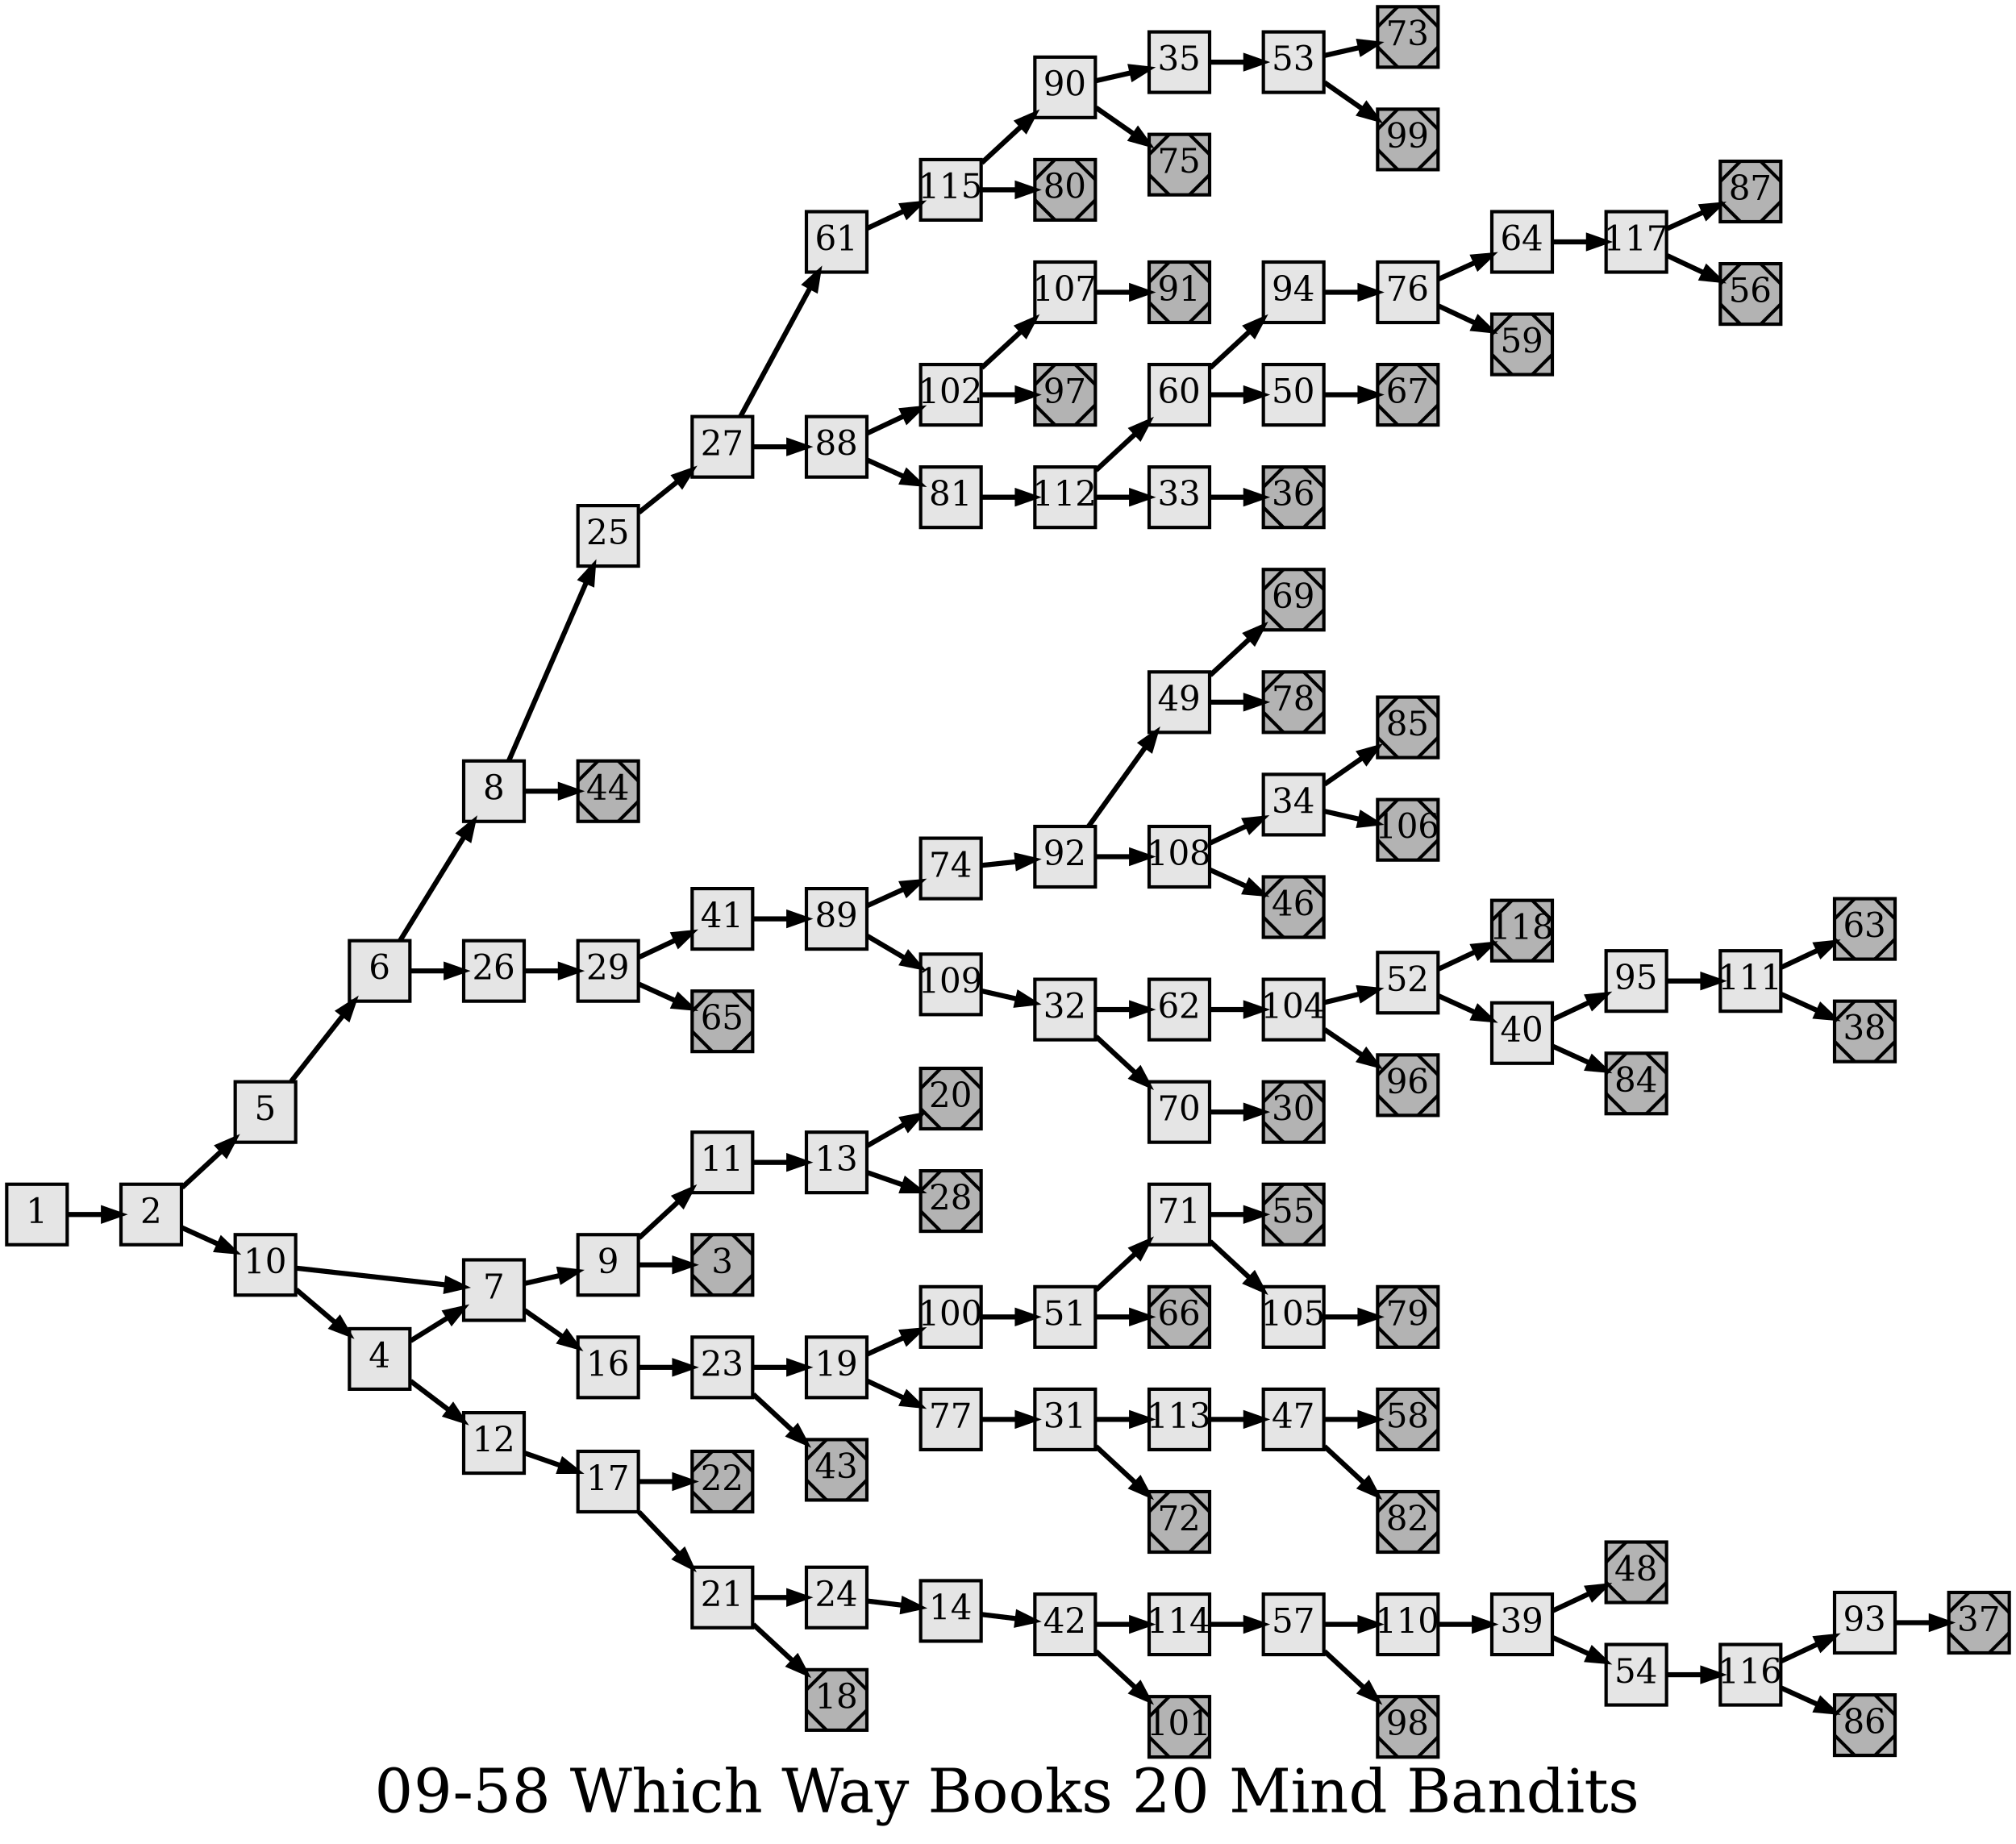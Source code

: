 digraph g{
  graph [ label="09-58 Which Way Books 20 Mind Bandits" rankdir=LR, ordering=out, fontsize=36, nodesep="0.35", ranksep="0.45"];
  node  [shape=rect, penwidth=2, fontsize=20, style=filled, fillcolor=grey90, margin="0,0", labelfloat=true, regular=true, fixedsize=true];
  edge  [labelfloat=true, penwidth=3, fontsize=12];
  // ---;
  // group  : Katz;
  // id     : 09-58;
  // gbid   : 3597;
  // series : Which Way Books;
  // title  : Mind Bandits;
  // author : Stephen Mooser;
  // credit:;
  // - name : Juliet Way-Henthorne;
  // role : encoder;
  // date : 2017-11-28;
  // - name : Jeremy Douglass;
  // role : editor;
  // date : 2018-04-12;
  // render:;
  // - name   : small;
  // styles : gvStyles-small.txt;
  // engine : dot;
  // comment: >;
  
  // ---;
  
  // From | To | Label;
  
  1 -> 2;
  2 -> 5;
  2 -> 10;
  3	[ xlabel="E", shape=Msquare, fontsize=20, fillcolor=grey70, xlabel="" ];
  4 -> 7;
  4 -> 12;
  5 -> 6;
  6 -> 8;
  6 -> 26;
  7 -> 9;
  7 -> 16;
  8 -> 25;
  8 -> 44;
  9 -> 11;
  9 -> 3;
  10 -> 7;
  10 -> 4;
  11 -> 13;
  12 -> 17;
  13 -> 20;
  13 -> 28;
  14 -> 42;
  16 -> 23;
  17 -> 22;
  17 -> 21;
  18	[ xlabel="E", shape=Msquare, fontsize=20, fillcolor=grey70, xlabel="" ];
  19 -> 100;
  19 -> 77;
  20	[ xlabel="E", shape=Msquare, fontsize=20, fillcolor=grey70, xlabel="" ];
  21 -> 24;
  21 -> 18;
  22	[ xlabel="E", shape=Msquare, fontsize=20, fillcolor=grey70, xlabel="" ];
  23 -> 19;
  23 -> 43;
  24 -> 14;
  25 -> 27;
  26 -> 29;
  27 -> 61;
  27 -> 88;
  28	[ xlabel="E", shape=Msquare, fontsize=20, fillcolor=grey70, xlabel="" ];
  29 -> 41;
  29 -> 65;
  30	[ xlabel="E", shape=Msquare, fontsize=20, fillcolor=grey70, xlabel="" ];
  31 -> 113;
  31 -> 72;
  32 -> 62;
  32 -> 70;
  33 -> 36;
  34 -> 85;
  34 -> 106;
  35 -> 53;
  36	[ xlabel="E", shape=Msquare, fontsize=20, fillcolor=grey70, xlabel="" ];
  37	[ xlabel="E", shape=Msquare, fontsize=20, fillcolor=grey70, xlabel="" ];
  38	[ xlabel="E", shape=Msquare, fontsize=20, fillcolor=grey70, xlabel="" ];
  39 -> 48;
  39 -> 54;
  40 -> 95;
  40 -> 84;
  41 -> 89;
  42 -> 114;
  42 -> 101;
  43	[ xlabel="E", shape=Msquare, fontsize=20, fillcolor=grey70, xlabel="" ];
  44	[ xlabel="E", shape=Msquare, fontsize=20, fillcolor=grey70, xlabel="" ];
  46	[ xlabel="E", shape=Msquare, fontsize=20, fillcolor=grey70, xlabel="" ];
  47 -> 58;
  47 -> 82;
  48	[ xlabel="E", shape=Msquare, fontsize=20, fillcolor=grey70, xlabel="" ];
  49 -> 69;
  49 -> 78;
  50 -> 67;
  51 -> 71;
  51 -> 66;
  52 -> 118;
  52 -> 40;
  53 -> 73;
  53 -> 99;
  54 -> 116;
  55	[ xlabel="E", shape=Msquare, fontsize=20, fillcolor=grey70, xlabel="" ];
  56	[ xlabel="E", shape=Msquare, fontsize=20, fillcolor=grey70, xlabel="" ];
  57 -> 110;
  57 -> 98;
  58	[ xlabel="E", shape=Msquare, fontsize=20, fillcolor=grey70, xlabel="" ];
  59	[ xlabel="E", shape=Msquare, fontsize=20, fillcolor=grey70, xlabel="" ];
  60 -> 94;
  60 -> 50;
  61 -> 115;
  62 -> 104;
  63	[ xlabel="E", shape=Msquare, fontsize=20, fillcolor=grey70, xlabel="" ];
  64 -> 117;
  65	[ xlabel="E", shape=Msquare, fontsize=20, fillcolor=grey70, xlabel="" ];
  66	[ xlabel="E", shape=Msquare, fontsize=20, fillcolor=grey70, xlabel="" ];
  67	[ xlabel="E", shape=Msquare, fontsize=20, fillcolor=grey70, xlabel="" ];
  69	[ xlabel="E", shape=Msquare, fontsize=20, fillcolor=grey70, xlabel="" ];
  70 -> 30;
  71 -> 55;
  71 -> 105;
  72	[ xlabel="E", shape=Msquare, fontsize=20, fillcolor=grey70, xlabel="" ];
  73	[ xlabel="E", shape=Msquare, fontsize=20, fillcolor=grey70, xlabel="" ];
  74 -> 92;
  75	[ xlabel="E", shape=Msquare, fontsize=20, fillcolor=grey70, xlabel="" ];
  76 -> 64;
  76 -> 59;
  77 -> 31;
  78	[ xlabel="E", shape=Msquare, fontsize=20, fillcolor=grey70, xlabel="" ];
  79	[ xlabel="E", shape=Msquare, fontsize=20, fillcolor=grey70, xlabel="" ];
  80	[ xlabel="E", shape=Msquare, fontsize=20, fillcolor=grey70, xlabel="" ];
  81 -> 112;
  82	[ xlabel="E", shape=Msquare, fontsize=20, fillcolor=grey70, xlabel="" ];
  84	[ xlabel="E", shape=Msquare, fontsize=20, fillcolor=grey70, xlabel="" ];
  85	[ xlabel="E", shape=Msquare, fontsize=20, fillcolor=grey70, xlabel="" ];
  86	[ xlabel="E", shape=Msquare, fontsize=20, fillcolor=grey70, xlabel="" ];
  87	[ xlabel="E", shape=Msquare, fontsize=20, fillcolor=grey70, xlabel="" ];
  88 -> 102;
  88 -> 81;
  89 -> 74;
  89 -> 109;
  90 -> 35;
  90 -> 75;
  91	[ xlabel="E", shape=Msquare, fontsize=20, fillcolor=grey70, xlabel="" ];
  92 -> 49;
  92 -> 108;
  93 -> 37;
  94 -> 76;
  95 -> 111;
  96	[ xlabel="E", shape=Msquare, fontsize=20, fillcolor=grey70, xlabel="" ];
  97	[ xlabel="E", shape=Msquare, fontsize=20, fillcolor=grey70, xlabel="" ];
  98	[ xlabel="E", shape=Msquare, fontsize=20, fillcolor=grey70, xlabel="" ];
  99	[ xlabel="E", shape=Msquare, fontsize=20, fillcolor=grey70, xlabel="" ];
  100 -> 51;
  101	[ xlabel="E", shape=Msquare, fontsize=20, fillcolor=grey70, xlabel="" ];
  102 -> 107;
  102 -> 97;
  104 -> 52;
  104 -> 96;
  105 -> 79;
  106	[ xlabel="E", shape=Msquare, fontsize=20, fillcolor=grey70, xlabel="" ];
  107 -> 91;
  108 -> 34;
  108 -> 46;
  109 -> 32;
  110 -> 39;
  111 -> 63;
  111 -> 38;
  112 -> 60;
  112 -> 33;
  113 -> 47;
  114 -> 57;
  115 -> 90;
  115 -> 80;
  116 -> 93;
  116 -> 86;
  117 -> 87;
  117 -> 56;
  118	[ xlabel="E", shape=Msquare, fontsize=20, fillcolor=grey70, xlabel="" ];
}

